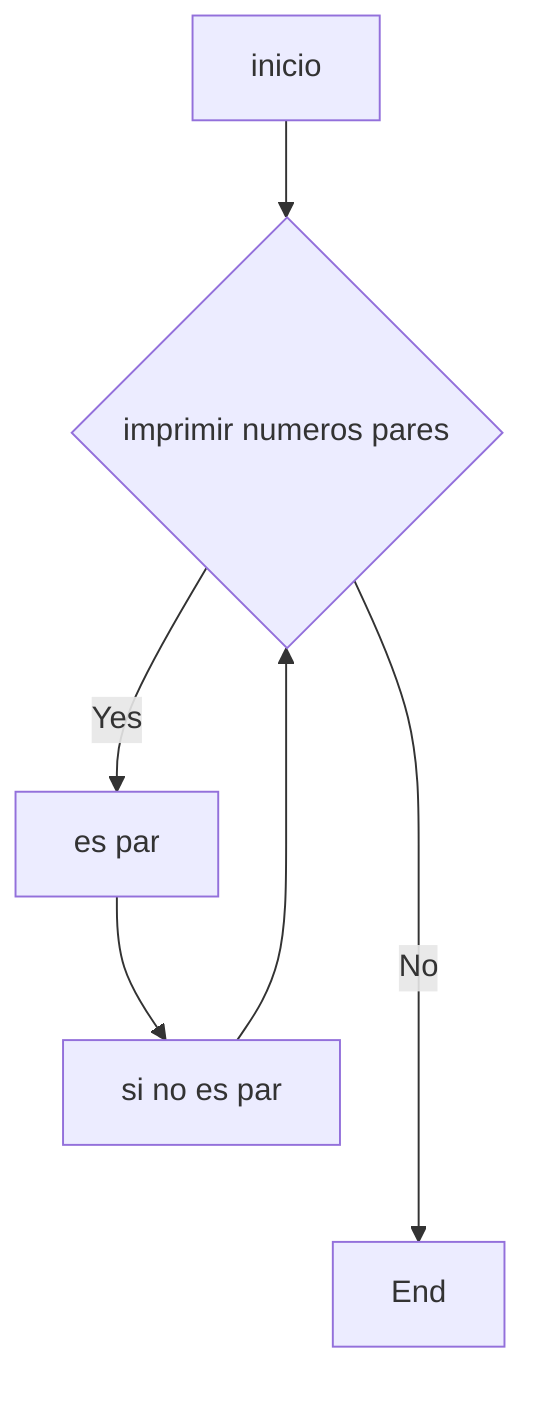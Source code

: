 flowchart TD
    A[inicio] --> B{imprimir numeros pares}
    B -->|Yes| C[es par]
    C --> D[si no es par ]
    D --> B
    B ---->|No| E[End]